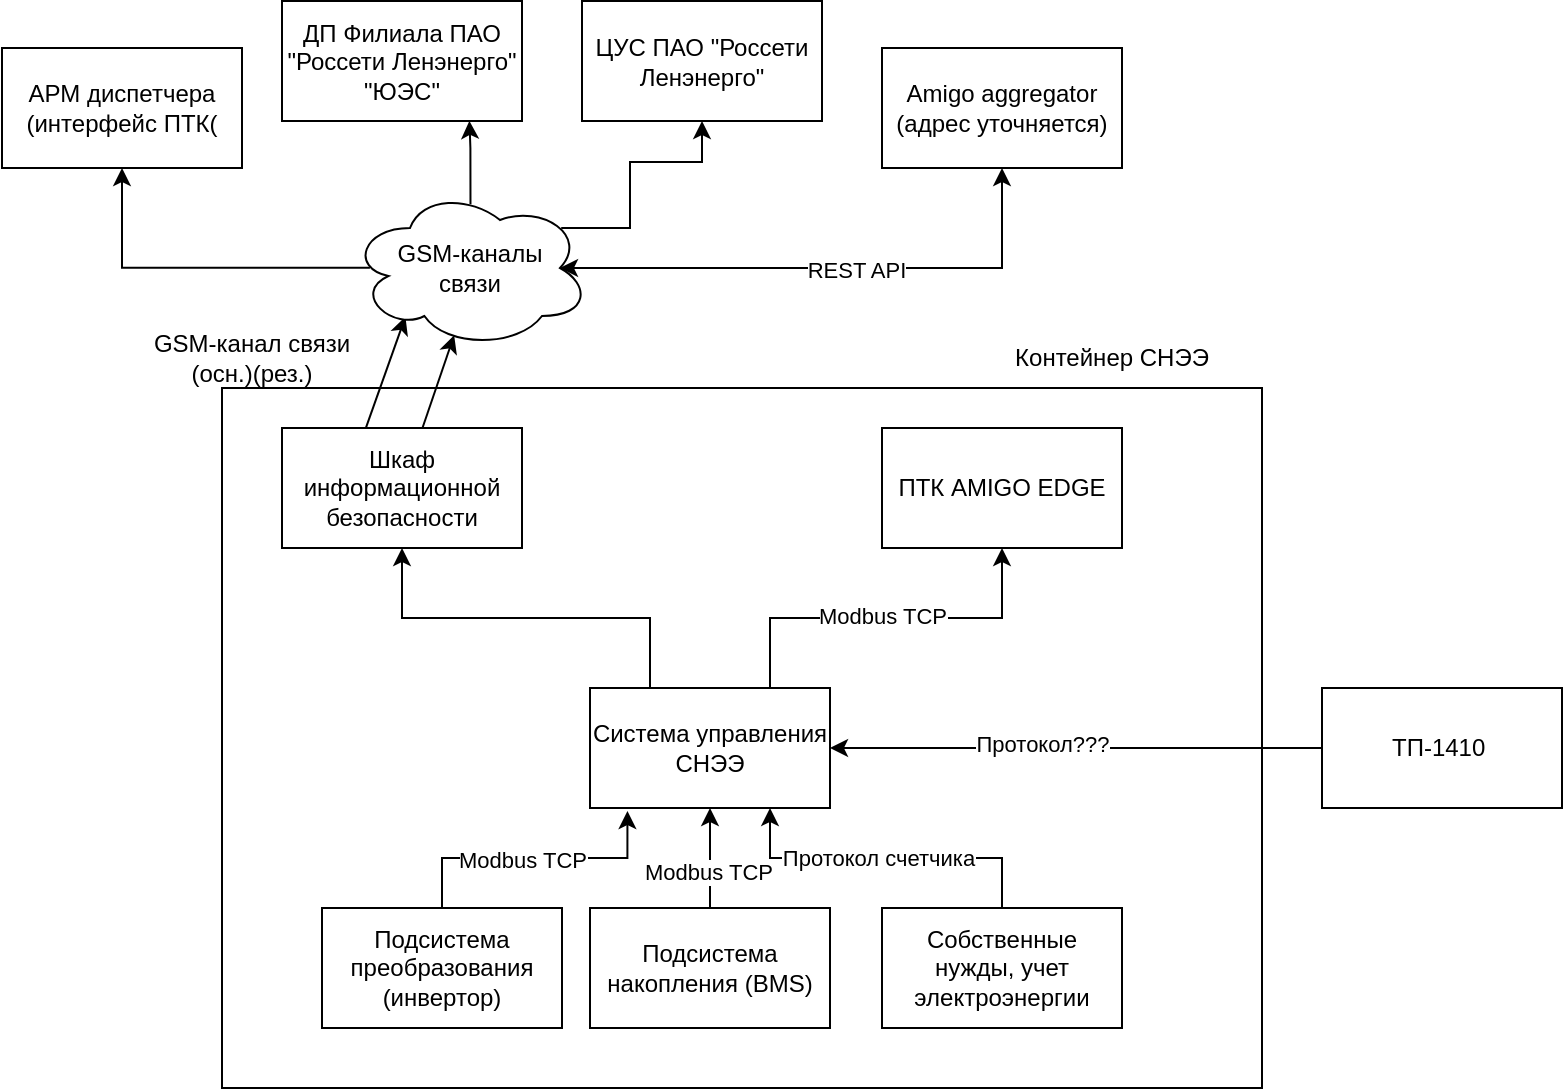 <mxfile version="21.1.2" type="github">
  <diagram name="Page-1" id="Qwv7uJTL_FpW3jfT5c1Q">
    <mxGraphModel dx="1705" dy="895" grid="1" gridSize="10" guides="1" tooltips="1" connect="1" arrows="1" fold="1" page="1" pageScale="1" pageWidth="827" pageHeight="1169" math="0" shadow="0">
      <root>
        <mxCell id="0" />
        <mxCell id="1" parent="0" />
        <mxCell id="PQJejVP98IKGqgHeFBoo-32" value="" style="rounded=0;whiteSpace=wrap;html=1;fillColor=none;" vertex="1" parent="1">
          <mxGeometry x="110" y="740" width="520" height="350" as="geometry" />
        </mxCell>
        <mxCell id="PQJejVP98IKGqgHeFBoo-33" style="edgeStyle=orthogonalEdgeStyle;rounded=0;orthogonalLoop=1;jettySize=auto;html=1;entryX=0.5;entryY=1;entryDx=0;entryDy=0;exitX=0.75;exitY=0;exitDx=0;exitDy=0;" edge="1" parent="1" source="PQJejVP98IKGqgHeFBoo-3" target="PQJejVP98IKGqgHeFBoo-8">
          <mxGeometry relative="1" as="geometry" />
        </mxCell>
        <mxCell id="PQJejVP98IKGqgHeFBoo-38" value="Modbus TCP" style="edgeLabel;html=1;align=center;verticalAlign=middle;resizable=0;points=[];" vertex="1" connectable="0" parent="PQJejVP98IKGqgHeFBoo-33">
          <mxGeometry x="-0.315" y="1" relative="1" as="geometry">
            <mxPoint x="27" as="offset" />
          </mxGeometry>
        </mxCell>
        <mxCell id="PQJejVP98IKGqgHeFBoo-34" style="edgeStyle=orthogonalEdgeStyle;rounded=0;orthogonalLoop=1;jettySize=auto;html=1;exitX=0.25;exitY=0;exitDx=0;exitDy=0;" edge="1" parent="1" source="PQJejVP98IKGqgHeFBoo-3" target="PQJejVP98IKGqgHeFBoo-9">
          <mxGeometry relative="1" as="geometry" />
        </mxCell>
        <mxCell id="PQJejVP98IKGqgHeFBoo-3" value="Система управления СНЭЭ" style="rounded=0;whiteSpace=wrap;html=1;" vertex="1" parent="1">
          <mxGeometry x="294" y="890" width="120" height="60" as="geometry" />
        </mxCell>
        <mxCell id="PQJejVP98IKGqgHeFBoo-15" style="edgeStyle=orthogonalEdgeStyle;rounded=0;orthogonalLoop=1;jettySize=auto;html=1;entryX=0.156;entryY=1.025;entryDx=0;entryDy=0;entryPerimeter=0;exitX=0.5;exitY=0;exitDx=0;exitDy=0;" edge="1" parent="1" source="PQJejVP98IKGqgHeFBoo-4" target="PQJejVP98IKGqgHeFBoo-3">
          <mxGeometry relative="1" as="geometry" />
        </mxCell>
        <mxCell id="PQJejVP98IKGqgHeFBoo-18" value="Modbus TCP" style="edgeLabel;html=1;align=center;verticalAlign=middle;resizable=0;points=[];" vertex="1" connectable="0" parent="PQJejVP98IKGqgHeFBoo-15">
          <mxGeometry x="-0.254" y="-1" relative="1" as="geometry">
            <mxPoint x="12" as="offset" />
          </mxGeometry>
        </mxCell>
        <mxCell id="PQJejVP98IKGqgHeFBoo-4" value="Подсистема преобразования (инвертор)" style="rounded=0;whiteSpace=wrap;html=1;" vertex="1" parent="1">
          <mxGeometry x="160" y="1000" width="120" height="60" as="geometry" />
        </mxCell>
        <mxCell id="PQJejVP98IKGqgHeFBoo-16" style="edgeStyle=orthogonalEdgeStyle;rounded=0;orthogonalLoop=1;jettySize=auto;html=1;entryX=0.5;entryY=1;entryDx=0;entryDy=0;" edge="1" parent="1" source="PQJejVP98IKGqgHeFBoo-5" target="PQJejVP98IKGqgHeFBoo-3">
          <mxGeometry relative="1" as="geometry" />
        </mxCell>
        <mxCell id="PQJejVP98IKGqgHeFBoo-19" value="Modbus TCP" style="edgeLabel;html=1;align=center;verticalAlign=middle;resizable=0;points=[];" vertex="1" connectable="0" parent="PQJejVP98IKGqgHeFBoo-16">
          <mxGeometry x="-0.278" y="1" relative="1" as="geometry">
            <mxPoint as="offset" />
          </mxGeometry>
        </mxCell>
        <mxCell id="PQJejVP98IKGqgHeFBoo-5" value="Подсистема накопления (BMS)" style="rounded=0;whiteSpace=wrap;html=1;" vertex="1" parent="1">
          <mxGeometry x="294" y="1000" width="120" height="60" as="geometry" />
        </mxCell>
        <mxCell id="PQJejVP98IKGqgHeFBoo-17" style="edgeStyle=orthogonalEdgeStyle;rounded=0;orthogonalLoop=1;jettySize=auto;html=1;entryX=0.75;entryY=1;entryDx=0;entryDy=0;exitX=0.5;exitY=0;exitDx=0;exitDy=0;" edge="1" parent="1" source="PQJejVP98IKGqgHeFBoo-6" target="PQJejVP98IKGqgHeFBoo-3">
          <mxGeometry relative="1" as="geometry" />
        </mxCell>
        <mxCell id="PQJejVP98IKGqgHeFBoo-20" value="Протокол счетчика" style="edgeLabel;html=1;align=center;verticalAlign=middle;resizable=0;points=[];" vertex="1" connectable="0" parent="PQJejVP98IKGqgHeFBoo-17">
          <mxGeometry x="0.048" relative="1" as="geometry">
            <mxPoint as="offset" />
          </mxGeometry>
        </mxCell>
        <mxCell id="PQJejVP98IKGqgHeFBoo-6" value="Собственные нужды, учет электроэнергии" style="rounded=0;whiteSpace=wrap;html=1;" vertex="1" parent="1">
          <mxGeometry x="440" y="1000" width="120" height="60" as="geometry" />
        </mxCell>
        <mxCell id="PQJejVP98IKGqgHeFBoo-14" style="edgeStyle=orthogonalEdgeStyle;rounded=0;orthogonalLoop=1;jettySize=auto;html=1;" edge="1" parent="1" source="PQJejVP98IKGqgHeFBoo-7" target="PQJejVP98IKGqgHeFBoo-3">
          <mxGeometry relative="1" as="geometry" />
        </mxCell>
        <mxCell id="PQJejVP98IKGqgHeFBoo-37" value="Протокол???" style="edgeLabel;html=1;align=center;verticalAlign=middle;resizable=0;points=[];" vertex="1" connectable="0" parent="PQJejVP98IKGqgHeFBoo-14">
          <mxGeometry x="0.144" y="-2" relative="1" as="geometry">
            <mxPoint as="offset" />
          </mxGeometry>
        </mxCell>
        <mxCell id="PQJejVP98IKGqgHeFBoo-7" value="ТП-1410&amp;nbsp;" style="rounded=0;whiteSpace=wrap;html=1;" vertex="1" parent="1">
          <mxGeometry x="660" y="890" width="120" height="60" as="geometry" />
        </mxCell>
        <mxCell id="PQJejVP98IKGqgHeFBoo-8" value="ПТК AMIGO EDGE" style="rounded=0;whiteSpace=wrap;html=1;" vertex="1" parent="1">
          <mxGeometry x="440" y="760" width="120" height="60" as="geometry" />
        </mxCell>
        <mxCell id="PQJejVP98IKGqgHeFBoo-24" style="rounded=0;orthogonalLoop=1;jettySize=auto;html=1;entryX=0.434;entryY=0.92;entryDx=0;entryDy=0;entryPerimeter=0;" edge="1" parent="1" source="PQJejVP98IKGqgHeFBoo-9" target="PQJejVP98IKGqgHeFBoo-23">
          <mxGeometry relative="1" as="geometry" />
        </mxCell>
        <mxCell id="PQJejVP98IKGqgHeFBoo-25" style="rounded=0;orthogonalLoop=1;jettySize=auto;html=1;exitX=0.347;exitY=0.013;exitDx=0;exitDy=0;exitPerimeter=0;entryX=0.231;entryY=0.804;entryDx=0;entryDy=0;entryPerimeter=0;" edge="1" parent="1" source="PQJejVP98IKGqgHeFBoo-9" target="PQJejVP98IKGqgHeFBoo-23">
          <mxGeometry relative="1" as="geometry" />
        </mxCell>
        <mxCell id="PQJejVP98IKGqgHeFBoo-9" value="Шкаф информационной безопасности" style="rounded=0;whiteSpace=wrap;html=1;" vertex="1" parent="1">
          <mxGeometry x="140" y="760" width="120" height="60" as="geometry" />
        </mxCell>
        <mxCell id="PQJejVP98IKGqgHeFBoo-10" value="ДП Филиала ПАО &quot;Россети Ленэнерго&quot; &quot;ЮЭС&quot;" style="rounded=0;whiteSpace=wrap;html=1;" vertex="1" parent="1">
          <mxGeometry x="140" y="546.5" width="120" height="60" as="geometry" />
        </mxCell>
        <mxCell id="PQJejVP98IKGqgHeFBoo-11" value="ЦУС ПАО &quot;Россети Ленэнерго&quot;" style="rounded=0;whiteSpace=wrap;html=1;" vertex="1" parent="1">
          <mxGeometry x="290" y="546.5" width="120" height="60" as="geometry" />
        </mxCell>
        <mxCell id="PQJejVP98IKGqgHeFBoo-22" value="Amigo aggregator&lt;br&gt;(адрес уточняется)" style="rounded=0;whiteSpace=wrap;html=1;" vertex="1" parent="1">
          <mxGeometry x="440" y="570" width="120" height="60" as="geometry" />
        </mxCell>
        <mxCell id="PQJejVP98IKGqgHeFBoo-26" style="edgeStyle=orthogonalEdgeStyle;rounded=0;orthogonalLoop=1;jettySize=auto;html=1;entryX=0.781;entryY=0.999;entryDx=0;entryDy=0;entryPerimeter=0;exitX=0.502;exitY=0.102;exitDx=0;exitDy=0;exitPerimeter=0;" edge="1" parent="1" source="PQJejVP98IKGqgHeFBoo-23" target="PQJejVP98IKGqgHeFBoo-10">
          <mxGeometry relative="1" as="geometry" />
        </mxCell>
        <mxCell id="PQJejVP98IKGqgHeFBoo-27" style="edgeStyle=orthogonalEdgeStyle;rounded=0;orthogonalLoop=1;jettySize=auto;html=1;entryX=0.5;entryY=1;entryDx=0;entryDy=0;startArrow=classic;startFill=1;exitX=0.875;exitY=0.5;exitDx=0;exitDy=0;exitPerimeter=0;" edge="1" parent="1" source="PQJejVP98IKGqgHeFBoo-23" target="PQJejVP98IKGqgHeFBoo-22">
          <mxGeometry relative="1" as="geometry" />
        </mxCell>
        <mxCell id="PQJejVP98IKGqgHeFBoo-29" value="REST API" style="edgeLabel;html=1;align=center;verticalAlign=middle;resizable=0;points=[];" vertex="1" connectable="0" parent="PQJejVP98IKGqgHeFBoo-27">
          <mxGeometry x="0.087" y="-1" relative="1" as="geometry">
            <mxPoint as="offset" />
          </mxGeometry>
        </mxCell>
        <mxCell id="PQJejVP98IKGqgHeFBoo-28" style="edgeStyle=orthogonalEdgeStyle;rounded=0;orthogonalLoop=1;jettySize=auto;html=1;entryX=0.5;entryY=1;entryDx=0;entryDy=0;exitX=0.88;exitY=0.25;exitDx=0;exitDy=0;exitPerimeter=0;" edge="1" parent="1" source="PQJejVP98IKGqgHeFBoo-23" target="PQJejVP98IKGqgHeFBoo-11">
          <mxGeometry relative="1" as="geometry">
            <Array as="points">
              <mxPoint x="314" y="660" />
              <mxPoint x="314" y="627" />
              <mxPoint x="350" y="627" />
            </Array>
          </mxGeometry>
        </mxCell>
        <mxCell id="PQJejVP98IKGqgHeFBoo-31" style="edgeStyle=orthogonalEdgeStyle;rounded=0;orthogonalLoop=1;jettySize=auto;html=1;entryX=0.5;entryY=1;entryDx=0;entryDy=0;exitX=0.083;exitY=0.499;exitDx=0;exitDy=0;exitPerimeter=0;" edge="1" parent="1" source="PQJejVP98IKGqgHeFBoo-23" target="PQJejVP98IKGqgHeFBoo-30">
          <mxGeometry relative="1" as="geometry" />
        </mxCell>
        <mxCell id="PQJejVP98IKGqgHeFBoo-23" value="GSM-каналы &lt;br&gt;связи" style="ellipse;shape=cloud;whiteSpace=wrap;html=1;" vertex="1" parent="1">
          <mxGeometry x="174" y="640" width="120" height="80" as="geometry" />
        </mxCell>
        <mxCell id="PQJejVP98IKGqgHeFBoo-30" value="АРМ диспетчера&lt;br&gt;(интерфейс ПТК(" style="rounded=0;whiteSpace=wrap;html=1;" vertex="1" parent="1">
          <mxGeometry y="570" width="120" height="60" as="geometry" />
        </mxCell>
        <mxCell id="PQJejVP98IKGqgHeFBoo-35" value="Контейнер СНЭЭ" style="text;html=1;strokeColor=none;fillColor=none;align=center;verticalAlign=middle;whiteSpace=wrap;rounded=0;" vertex="1" parent="1">
          <mxGeometry x="500" y="710" width="110" height="30" as="geometry" />
        </mxCell>
        <mxCell id="PQJejVP98IKGqgHeFBoo-36" value="GSM-канал связи (осн.)(рез.)" style="text;html=1;strokeColor=none;fillColor=none;align=center;verticalAlign=middle;whiteSpace=wrap;rounded=0;" vertex="1" parent="1">
          <mxGeometry x="70" y="710" width="110" height="30" as="geometry" />
        </mxCell>
      </root>
    </mxGraphModel>
  </diagram>
</mxfile>
